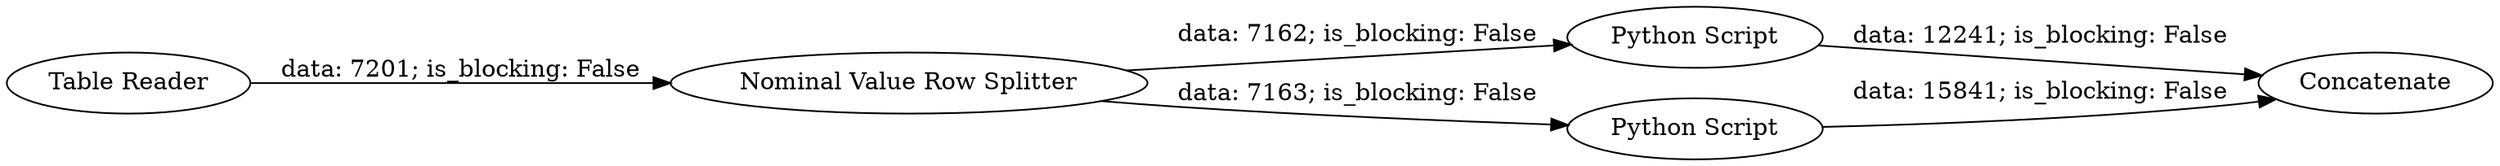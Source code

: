 digraph {
	"8050973929932998610_5" [label=Concatenate]
	"8050973929932998610_1" [label="Table Reader"]
	"8050973929932998610_4" [label="Python Script"]
	"8050973929932998610_2" [label="Nominal Value Row Splitter"]
	"8050973929932998610_3" [label="Python Script"]
	"8050973929932998610_2" -> "8050973929932998610_3" [label="data: 7163; is_blocking: False"]
	"8050973929932998610_1" -> "8050973929932998610_2" [label="data: 7201; is_blocking: False"]
	"8050973929932998610_4" -> "8050973929932998610_5" [label="data: 12241; is_blocking: False"]
	"8050973929932998610_2" -> "8050973929932998610_4" [label="data: 7162; is_blocking: False"]
	"8050973929932998610_3" -> "8050973929932998610_5" [label="data: 15841; is_blocking: False"]
	rankdir=LR
}
